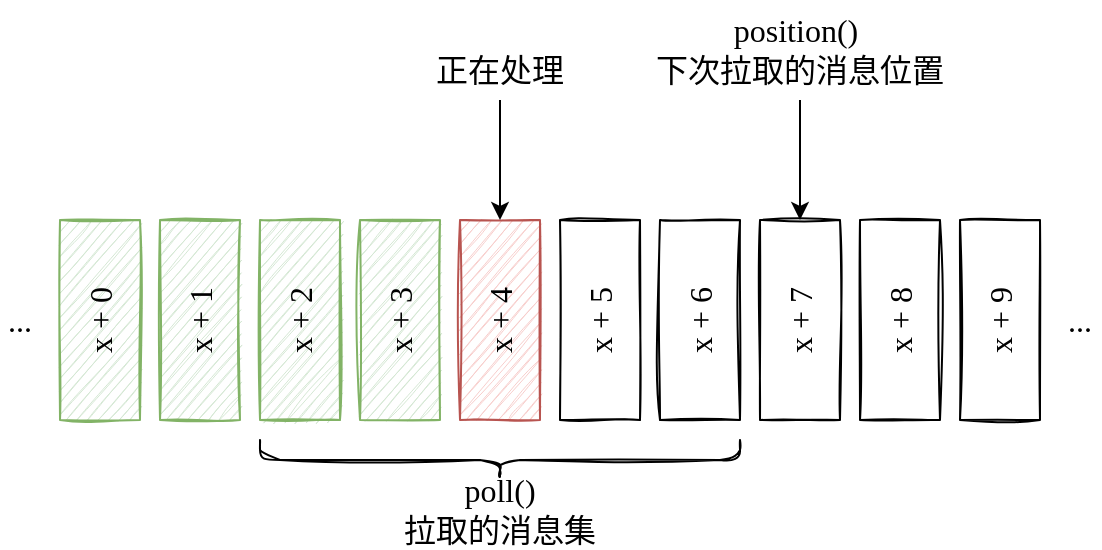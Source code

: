 <mxfile version="18.0.3" type="device"><diagram id="sdqsOfBlU_1ymaOJb2yU" name="第 1 页"><mxGraphModel dx="981" dy="481" grid="1" gridSize="10" guides="1" tooltips="1" connect="1" arrows="1" fold="1" page="1" pageScale="1" pageWidth="827" pageHeight="1169" math="0" shadow="0"><root><mxCell id="0"/><mxCell id="1" parent="0"/><mxCell id="NmPadX2omPRO0Zy7wY2X-1" value="&lt;font style=&quot;font-size: 16px;&quot; face=&quot;Comic Sans MS&quot;&gt;x + 0&lt;/font&gt;" style="rounded=0;whiteSpace=wrap;html=1;horizontal=0;sketch=1;fillColor=#d5e8d4;strokeColor=#82b366;" vertex="1" parent="1"><mxGeometry x="200" y="320" width="40" height="100" as="geometry"/></mxCell><mxCell id="NmPadX2omPRO0Zy7wY2X-3" value="&lt;font style=&quot;font-size: 16px;&quot; face=&quot;Comic Sans MS&quot;&gt;x + 1&lt;/font&gt;" style="rounded=0;whiteSpace=wrap;html=1;horizontal=0;sketch=1;fillColor=#d5e8d4;strokeColor=#82b366;" vertex="1" parent="1"><mxGeometry x="250" y="320" width="40" height="100" as="geometry"/></mxCell><mxCell id="NmPadX2omPRO0Zy7wY2X-4" value="&lt;font style=&quot;font-size: 16px;&quot; face=&quot;Comic Sans MS&quot;&gt;x + 2&lt;/font&gt;" style="rounded=0;whiteSpace=wrap;html=1;horizontal=0;sketch=1;fillColor=#d5e8d4;strokeColor=#82b366;" vertex="1" parent="1"><mxGeometry x="300" y="320" width="40" height="100" as="geometry"/></mxCell><mxCell id="NmPadX2omPRO0Zy7wY2X-5" value="&lt;font style=&quot;font-size: 16px;&quot; face=&quot;Comic Sans MS&quot;&gt;x + 3&lt;/font&gt;" style="rounded=0;whiteSpace=wrap;html=1;horizontal=0;sketch=1;fillColor=#d5e8d4;strokeColor=#82b366;" vertex="1" parent="1"><mxGeometry x="350" y="320" width="40" height="100" as="geometry"/></mxCell><mxCell id="NmPadX2omPRO0Zy7wY2X-6" value="&lt;font style=&quot;font-size: 16px;&quot; face=&quot;Comic Sans MS&quot;&gt;x + 4&lt;/font&gt;" style="rounded=0;whiteSpace=wrap;html=1;horizontal=0;sketch=1;fillColor=#f8cecc;strokeColor=#b85450;" vertex="1" parent="1"><mxGeometry x="400" y="320" width="40" height="100" as="geometry"/></mxCell><mxCell id="NmPadX2omPRO0Zy7wY2X-7" value="&lt;font style=&quot;font-size: 16px;&quot; face=&quot;Comic Sans MS&quot;&gt;x + 5&lt;/font&gt;" style="rounded=0;whiteSpace=wrap;html=1;horizontal=0;sketch=1;" vertex="1" parent="1"><mxGeometry x="450" y="320" width="40" height="100" as="geometry"/></mxCell><mxCell id="NmPadX2omPRO0Zy7wY2X-8" value="&lt;font style=&quot;font-size: 16px;&quot; face=&quot;Comic Sans MS&quot;&gt;x + 6&lt;/font&gt;" style="rounded=0;whiteSpace=wrap;html=1;horizontal=0;sketch=1;" vertex="1" parent="1"><mxGeometry x="500" y="320" width="40" height="100" as="geometry"/></mxCell><mxCell id="NmPadX2omPRO0Zy7wY2X-9" value="&lt;font style=&quot;font-size: 16px;&quot; face=&quot;Comic Sans MS&quot;&gt;x + 7&lt;/font&gt;" style="rounded=0;whiteSpace=wrap;html=1;horizontal=0;sketch=1;" vertex="1" parent="1"><mxGeometry x="550" y="320" width="40" height="100" as="geometry"/></mxCell><mxCell id="NmPadX2omPRO0Zy7wY2X-10" value="&lt;font style=&quot;font-size: 16px;&quot; face=&quot;Comic Sans MS&quot;&gt;x + 8&lt;/font&gt;" style="rounded=0;whiteSpace=wrap;html=1;horizontal=0;sketch=1;" vertex="1" parent="1"><mxGeometry x="600" y="320" width="40" height="100" as="geometry"/></mxCell><mxCell id="NmPadX2omPRO0Zy7wY2X-11" value="&lt;font style=&quot;font-size: 16px;&quot; face=&quot;Comic Sans MS&quot;&gt;x + 9&lt;/font&gt;" style="rounded=0;whiteSpace=wrap;html=1;horizontal=0;sketch=1;" vertex="1" parent="1"><mxGeometry x="650" y="320" width="40" height="100" as="geometry"/></mxCell><mxCell id="NmPadX2omPRO0Zy7wY2X-14" value="..." style="text;html=1;strokeColor=none;fillColor=none;align=center;verticalAlign=middle;whiteSpace=wrap;rounded=0;sketch=1;fontFamily=Comic Sans MS;fontSize=16;" vertex="1" parent="1"><mxGeometry x="170" y="355" width="20" height="30" as="geometry"/></mxCell><mxCell id="NmPadX2omPRO0Zy7wY2X-15" value="..." style="text;html=1;strokeColor=none;fillColor=none;align=center;verticalAlign=middle;whiteSpace=wrap;rounded=0;sketch=1;fontFamily=Comic Sans MS;fontSize=16;" vertex="1" parent="1"><mxGeometry x="700" y="355" width="20" height="30" as="geometry"/></mxCell><mxCell id="NmPadX2omPRO0Zy7wY2X-16" value="" style="shape=curlyBracket;whiteSpace=wrap;html=1;rounded=1;sketch=1;fontFamily=Comic Sans MS;fontSize=16;rotation=-90;size=0.5;" vertex="1" parent="1"><mxGeometry x="410" y="320" width="20" height="240" as="geometry"/></mxCell><mxCell id="NmPadX2omPRO0Zy7wY2X-17" value="poll()&lt;br&gt;&lt;font data-font-src=&quot;https://fonts.googleapis.com/css?family=ZCOOL+KuaiLe&quot; face=&quot;ZCOOL KuaiLe&quot;&gt;拉取的消息集&lt;/font&gt;" style="text;html=1;strokeColor=none;fillColor=none;align=center;verticalAlign=middle;whiteSpace=wrap;rounded=0;sketch=1;fontFamily=Comic Sans MS;fontSize=16;" vertex="1" parent="1"><mxGeometry x="345" y="450" width="150" height="30" as="geometry"/></mxCell><mxCell id="NmPadX2omPRO0Zy7wY2X-19" style="edgeStyle=orthogonalEdgeStyle;rounded=0;orthogonalLoop=1;jettySize=auto;html=1;exitX=0.5;exitY=1;exitDx=0;exitDy=0;entryX=0.5;entryY=0;entryDx=0;entryDy=0;fontFamily=ZCOOL KuaiLe;fontSource=https%3A%2F%2Ffonts.googleapis.com%2Fcss%3Ffamily%3DZCOOL%2BKuaiLe;fontSize=16;" edge="1" parent="1" source="NmPadX2omPRO0Zy7wY2X-18" target="NmPadX2omPRO0Zy7wY2X-9"><mxGeometry relative="1" as="geometry"/></mxCell><mxCell id="NmPadX2omPRO0Zy7wY2X-18" value="position()&amp;nbsp;&lt;br&gt;&lt;font data-font-src=&quot;https://fonts.googleapis.com/css?family=ZCOOL+KuaiLe&quot; face=&quot;ZCOOL KuaiLe&quot;&gt;下次拉取的消息位置&lt;/font&gt;" style="text;html=1;strokeColor=none;fillColor=none;align=center;verticalAlign=middle;whiteSpace=wrap;rounded=0;sketch=1;fontFamily=Comic Sans MS;fontSize=16;" vertex="1" parent="1"><mxGeometry x="490" y="210" width="160" height="50" as="geometry"/></mxCell><mxCell id="NmPadX2omPRO0Zy7wY2X-22" style="edgeStyle=orthogonalEdgeStyle;rounded=0;orthogonalLoop=1;jettySize=auto;html=1;exitX=0.5;exitY=1;exitDx=0;exitDy=0;entryX=0.5;entryY=0;entryDx=0;entryDy=0;fontFamily=ZCOOL KuaiLe;fontSource=https%3A%2F%2Ffonts.googleapis.com%2Fcss%3Ffamily%3DZCOOL%2BKuaiLe;fontSize=16;" edge="1" parent="1" source="NmPadX2omPRO0Zy7wY2X-21" target="NmPadX2omPRO0Zy7wY2X-6"><mxGeometry relative="1" as="geometry"/></mxCell><mxCell id="NmPadX2omPRO0Zy7wY2X-21" value="&lt;font data-font-src=&quot;https://fonts.googleapis.com/css?family=ZCOOL+KuaiLe&quot; face=&quot;ZCOOL KuaiLe&quot;&gt;正在处理&lt;/font&gt;" style="text;html=1;strokeColor=none;fillColor=none;align=center;verticalAlign=middle;whiteSpace=wrap;rounded=0;sketch=1;fontFamily=Comic Sans MS;fontSize=16;" vertex="1" parent="1"><mxGeometry x="385" y="230" width="70" height="30" as="geometry"/></mxCell></root></mxGraphModel></diagram></mxfile>